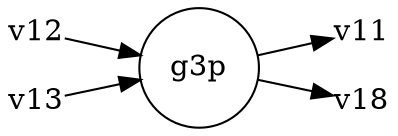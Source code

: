 digraph{
rankdir=LR;
"g3p"[shape=circle];
node[shape=plain];
"g3p" -> v11;
v12 -> "g3p";
v13 -> "g3p";
"g3p" -> v18;
}
